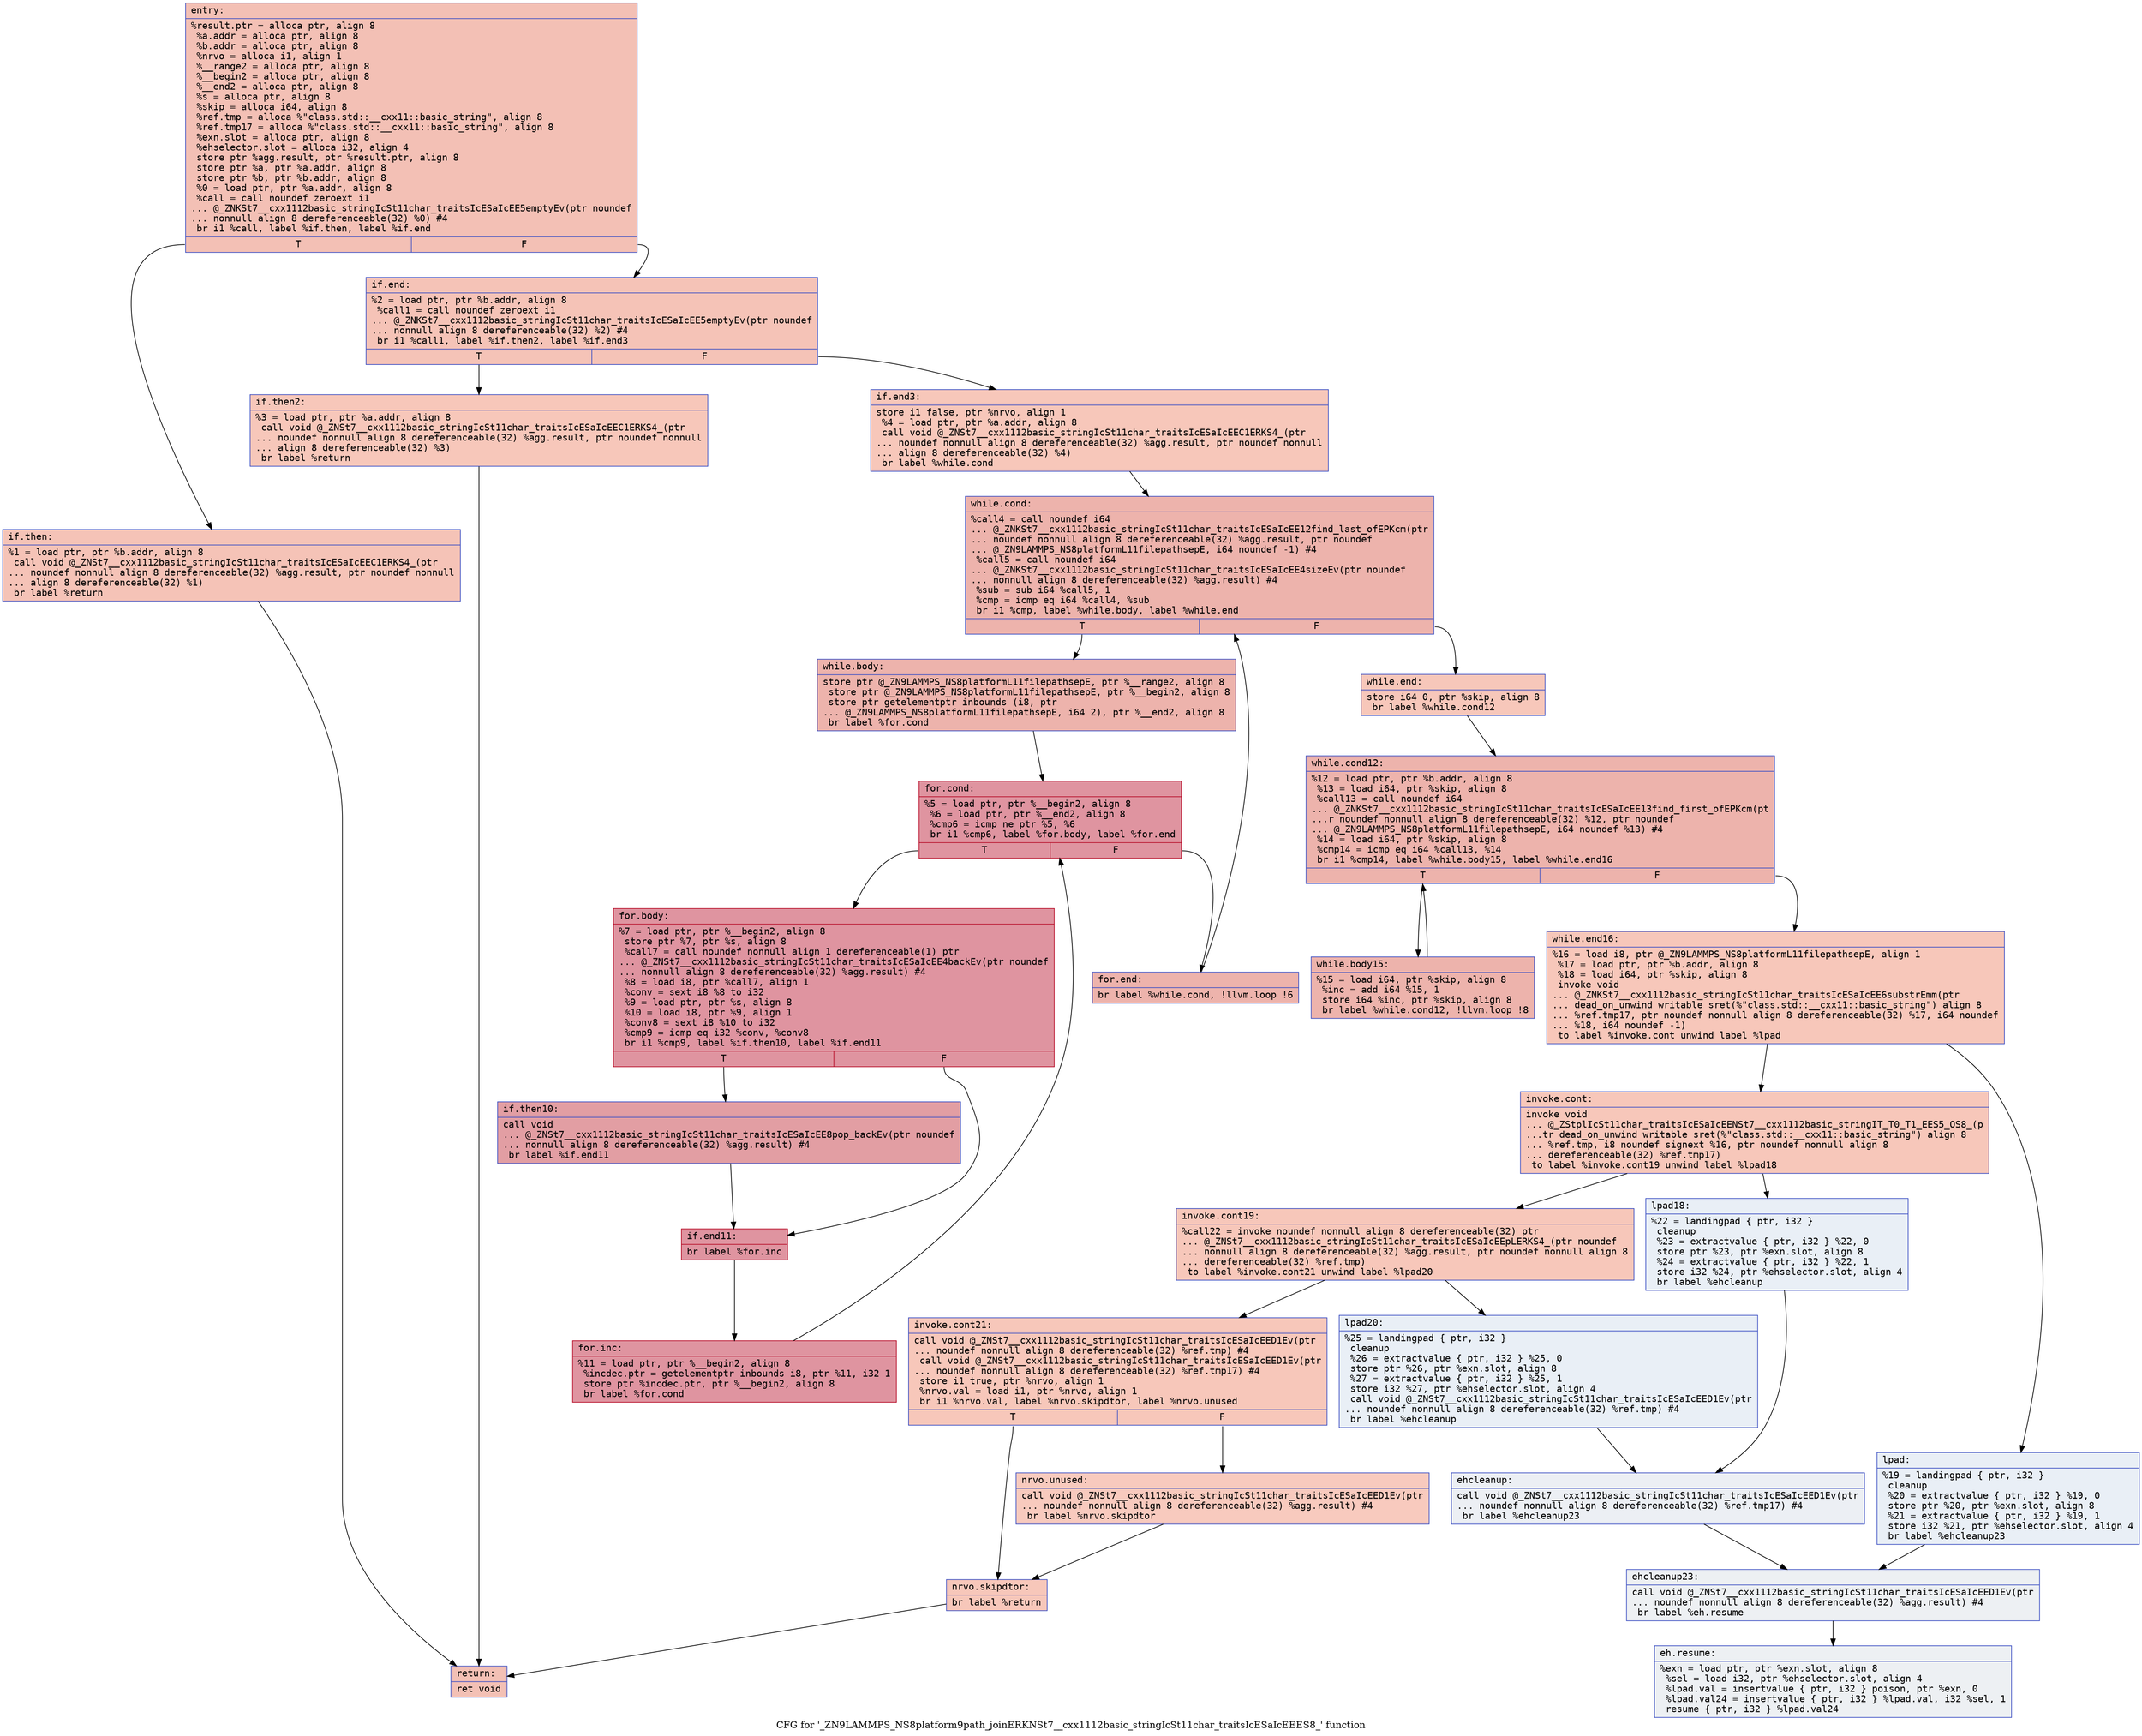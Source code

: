 digraph "CFG for '_ZN9LAMMPS_NS8platform9path_joinERKNSt7__cxx1112basic_stringIcSt11char_traitsIcESaIcEEES8_' function" {
	label="CFG for '_ZN9LAMMPS_NS8platform9path_joinERKNSt7__cxx1112basic_stringIcSt11char_traitsIcESaIcEEES8_' function";

	Node0x5651cd7d9bd0 [shape=record,color="#3d50c3ff", style=filled, fillcolor="#e5705870" fontname="Courier",label="{entry:\l|  %result.ptr = alloca ptr, align 8\l  %a.addr = alloca ptr, align 8\l  %b.addr = alloca ptr, align 8\l  %nrvo = alloca i1, align 1\l  %__range2 = alloca ptr, align 8\l  %__begin2 = alloca ptr, align 8\l  %__end2 = alloca ptr, align 8\l  %s = alloca ptr, align 8\l  %skip = alloca i64, align 8\l  %ref.tmp = alloca %\"class.std::__cxx11::basic_string\", align 8\l  %ref.tmp17 = alloca %\"class.std::__cxx11::basic_string\", align 8\l  %exn.slot = alloca ptr, align 8\l  %ehselector.slot = alloca i32, align 4\l  store ptr %agg.result, ptr %result.ptr, align 8\l  store ptr %a, ptr %a.addr, align 8\l  store ptr %b, ptr %b.addr, align 8\l  %0 = load ptr, ptr %a.addr, align 8\l  %call = call noundef zeroext i1\l... @_ZNKSt7__cxx1112basic_stringIcSt11char_traitsIcESaIcEE5emptyEv(ptr noundef\l... nonnull align 8 dereferenceable(32) %0) #4\l  br i1 %call, label %if.then, label %if.end\l|{<s0>T|<s1>F}}"];
	Node0x5651cd7d9bd0:s0 -> Node0x5651cd7da7f0[tooltip="entry -> if.then\nProbability 50.00%" ];
	Node0x5651cd7d9bd0:s1 -> Node0x5651cd7daa60[tooltip="entry -> if.end\nProbability 50.00%" ];
	Node0x5651cd7da7f0 [shape=record,color="#3d50c3ff", style=filled, fillcolor="#e8765c70" fontname="Courier",label="{if.then:\l|  %1 = load ptr, ptr %b.addr, align 8\l  call void @_ZNSt7__cxx1112basic_stringIcSt11char_traitsIcESaIcEEC1ERKS4_(ptr\l... noundef nonnull align 8 dereferenceable(32) %agg.result, ptr noundef nonnull\l... align 8 dereferenceable(32) %1)\l  br label %return\l}"];
	Node0x5651cd7da7f0 -> Node0x5651cd7dac00[tooltip="if.then -> return\nProbability 100.00%" ];
	Node0x5651cd7daa60 [shape=record,color="#3d50c3ff", style=filled, fillcolor="#e8765c70" fontname="Courier",label="{if.end:\l|  %2 = load ptr, ptr %b.addr, align 8\l  %call1 = call noundef zeroext i1\l... @_ZNKSt7__cxx1112basic_stringIcSt11char_traitsIcESaIcEE5emptyEv(ptr noundef\l... nonnull align 8 dereferenceable(32) %2) #4\l  br i1 %call1, label %if.then2, label %if.end3\l|{<s0>T|<s1>F}}"];
	Node0x5651cd7daa60:s0 -> Node0x5651cd7daef0[tooltip="if.end -> if.then2\nProbability 50.00%" ];
	Node0x5651cd7daa60:s1 -> Node0x5651cd7db080[tooltip="if.end -> if.end3\nProbability 50.00%" ];
	Node0x5651cd7daef0 [shape=record,color="#3d50c3ff", style=filled, fillcolor="#ec7f6370" fontname="Courier",label="{if.then2:\l|  %3 = load ptr, ptr %a.addr, align 8\l  call void @_ZNSt7__cxx1112basic_stringIcSt11char_traitsIcESaIcEEC1ERKS4_(ptr\l... noundef nonnull align 8 dereferenceable(32) %agg.result, ptr noundef nonnull\l... align 8 dereferenceable(32) %3)\l  br label %return\l}"];
	Node0x5651cd7daef0 -> Node0x5651cd7dac00[tooltip="if.then2 -> return\nProbability 100.00%" ];
	Node0x5651cd7db080 [shape=record,color="#3d50c3ff", style=filled, fillcolor="#ec7f6370" fontname="Courier",label="{if.end3:\l|  store i1 false, ptr %nrvo, align 1\l  %4 = load ptr, ptr %a.addr, align 8\l  call void @_ZNSt7__cxx1112basic_stringIcSt11char_traitsIcESaIcEEC1ERKS4_(ptr\l... noundef nonnull align 8 dereferenceable(32) %agg.result, ptr noundef nonnull\l... align 8 dereferenceable(32) %4)\l  br label %while.cond\l}"];
	Node0x5651cd7db080 -> Node0x5651cd7db220[tooltip="if.end3 -> while.cond\nProbability 100.00%" ];
	Node0x5651cd7db220 [shape=record,color="#3d50c3ff", style=filled, fillcolor="#d6524470" fontname="Courier",label="{while.cond:\l|  %call4 = call noundef i64\l... @_ZNKSt7__cxx1112basic_stringIcSt11char_traitsIcESaIcEE12find_last_ofEPKcm(ptr\l... noundef nonnull align 8 dereferenceable(32) %agg.result, ptr noundef\l... @_ZN9LAMMPS_NS8platformL11filepathsepE, i64 noundef -1) #4\l  %call5 = call noundef i64\l... @_ZNKSt7__cxx1112basic_stringIcSt11char_traitsIcESaIcEE4sizeEv(ptr noundef\l... nonnull align 8 dereferenceable(32) %agg.result) #4\l  %sub = sub i64 %call5, 1\l  %cmp = icmp eq i64 %call4, %sub\l  br i1 %cmp, label %while.body, label %while.end\l|{<s0>T|<s1>F}}"];
	Node0x5651cd7db220:s0 -> Node0x5651cd7dba00[tooltip="while.cond -> while.body\nProbability 96.88%" ];
	Node0x5651cd7db220:s1 -> Node0x5651cd7dbcc0[tooltip="while.cond -> while.end\nProbability 3.12%" ];
	Node0x5651cd7dba00 [shape=record,color="#3d50c3ff", style=filled, fillcolor="#d6524470" fontname="Courier",label="{while.body:\l|  store ptr @_ZN9LAMMPS_NS8platformL11filepathsepE, ptr %__range2, align 8\l  store ptr @_ZN9LAMMPS_NS8platformL11filepathsepE, ptr %__begin2, align 8\l  store ptr getelementptr inbounds (i8, ptr\l... @_ZN9LAMMPS_NS8platformL11filepathsepE, i64 2), ptr %__end2, align 8\l  br label %for.cond\l}"];
	Node0x5651cd7dba00 -> Node0x5651cd7dc0c0[tooltip="while.body -> for.cond\nProbability 100.00%" ];
	Node0x5651cd7dc0c0 [shape=record,color="#b70d28ff", style=filled, fillcolor="#b70d2870" fontname="Courier",label="{for.cond:\l|  %5 = load ptr, ptr %__begin2, align 8\l  %6 = load ptr, ptr %__end2, align 8\l  %cmp6 = icmp ne ptr %5, %6\l  br i1 %cmp6, label %for.body, label %for.end\l|{<s0>T|<s1>F}}"];
	Node0x5651cd7dc0c0:s0 -> Node0x5651cd7dc310[tooltip="for.cond -> for.body\nProbability 96.88%" ];
	Node0x5651cd7dc0c0:s1 -> Node0x5651cd7dc390[tooltip="for.cond -> for.end\nProbability 3.12%" ];
	Node0x5651cd7dc310 [shape=record,color="#b70d28ff", style=filled, fillcolor="#b70d2870" fontname="Courier",label="{for.body:\l|  %7 = load ptr, ptr %__begin2, align 8\l  store ptr %7, ptr %s, align 8\l  %call7 = call noundef nonnull align 1 dereferenceable(1) ptr\l... @_ZNSt7__cxx1112basic_stringIcSt11char_traitsIcESaIcEE4backEv(ptr noundef\l... nonnull align 8 dereferenceable(32) %agg.result) #4\l  %8 = load i8, ptr %call7, align 1\l  %conv = sext i8 %8 to i32\l  %9 = load ptr, ptr %s, align 8\l  %10 = load i8, ptr %9, align 1\l  %conv8 = sext i8 %10 to i32\l  %cmp9 = icmp eq i32 %conv, %conv8\l  br i1 %cmp9, label %if.then10, label %if.end11\l|{<s0>T|<s1>F}}"];
	Node0x5651cd7dc310:s0 -> Node0x5651cd7dc630[tooltip="for.body -> if.then10\nProbability 50.00%" ];
	Node0x5651cd7dc310:s1 -> Node0x5651cd7dcc60[tooltip="for.body -> if.end11\nProbability 50.00%" ];
	Node0x5651cd7dc630 [shape=record,color="#3d50c3ff", style=filled, fillcolor="#be242e70" fontname="Courier",label="{if.then10:\l|  call void\l... @_ZNSt7__cxx1112basic_stringIcSt11char_traitsIcESaIcEE8pop_backEv(ptr noundef\l... nonnull align 8 dereferenceable(32) %agg.result) #4\l  br label %if.end11\l}"];
	Node0x5651cd7dc630 -> Node0x5651cd7dcc60[tooltip="if.then10 -> if.end11\nProbability 100.00%" ];
	Node0x5651cd7dcc60 [shape=record,color="#b70d28ff", style=filled, fillcolor="#b70d2870" fontname="Courier",label="{if.end11:\l|  br label %for.inc\l}"];
	Node0x5651cd7dcc60 -> Node0x5651cd7dcdf0[tooltip="if.end11 -> for.inc\nProbability 100.00%" ];
	Node0x5651cd7dcdf0 [shape=record,color="#b70d28ff", style=filled, fillcolor="#b70d2870" fontname="Courier",label="{for.inc:\l|  %11 = load ptr, ptr %__begin2, align 8\l  %incdec.ptr = getelementptr inbounds i8, ptr %11, i32 1\l  store ptr %incdec.ptr, ptr %__begin2, align 8\l  br label %for.cond\l}"];
	Node0x5651cd7dcdf0 -> Node0x5651cd7dc0c0[tooltip="for.inc -> for.cond\nProbability 100.00%" ];
	Node0x5651cd7dc390 [shape=record,color="#3d50c3ff", style=filled, fillcolor="#d6524470" fontname="Courier",label="{for.end:\l|  br label %while.cond, !llvm.loop !6\l}"];
	Node0x5651cd7dc390 -> Node0x5651cd7db220[tooltip="for.end -> while.cond\nProbability 100.00%" ];
	Node0x5651cd7dbcc0 [shape=record,color="#3d50c3ff", style=filled, fillcolor="#ec7f6370" fontname="Courier",label="{while.end:\l|  store i64 0, ptr %skip, align 8\l  br label %while.cond12\l}"];
	Node0x5651cd7dbcc0 -> Node0x5651cd7dd5a0[tooltip="while.end -> while.cond12\nProbability 100.00%" ];
	Node0x5651cd7dd5a0 [shape=record,color="#3d50c3ff", style=filled, fillcolor="#d6524470" fontname="Courier",label="{while.cond12:\l|  %12 = load ptr, ptr %b.addr, align 8\l  %13 = load i64, ptr %skip, align 8\l  %call13 = call noundef i64\l... @_ZNKSt7__cxx1112basic_stringIcSt11char_traitsIcESaIcEE13find_first_ofEPKcm(pt\l...r noundef nonnull align 8 dereferenceable(32) %12, ptr noundef\l... @_ZN9LAMMPS_NS8platformL11filepathsepE, i64 noundef %13) #4\l  %14 = load i64, ptr %skip, align 8\l  %cmp14 = icmp eq i64 %call13, %14\l  br i1 %cmp14, label %while.body15, label %while.end16\l|{<s0>T|<s1>F}}"];
	Node0x5651cd7dd5a0:s0 -> Node0x5651cd7dda30[tooltip="while.cond12 -> while.body15\nProbability 96.88%" ];
	Node0x5651cd7dd5a0:s1 -> Node0x5651cd7dda80[tooltip="while.cond12 -> while.end16\nProbability 3.12%" ];
	Node0x5651cd7dda30 [shape=record,color="#3d50c3ff", style=filled, fillcolor="#d6524470" fontname="Courier",label="{while.body15:\l|  %15 = load i64, ptr %skip, align 8\l  %inc = add i64 %15, 1\l  store i64 %inc, ptr %skip, align 8\l  br label %while.cond12, !llvm.loop !8\l}"];
	Node0x5651cd7dda30 -> Node0x5651cd7dd5a0[tooltip="while.body15 -> while.cond12\nProbability 100.00%" ];
	Node0x5651cd7dda80 [shape=record,color="#3d50c3ff", style=filled, fillcolor="#ec7f6370" fontname="Courier",label="{while.end16:\l|  %16 = load i8, ptr @_ZN9LAMMPS_NS8platformL11filepathsepE, align 1\l  %17 = load ptr, ptr %b.addr, align 8\l  %18 = load i64, ptr %skip, align 8\l  invoke void\l... @_ZNKSt7__cxx1112basic_stringIcSt11char_traitsIcESaIcEE6substrEmm(ptr\l... dead_on_unwind writable sret(%\"class.std::__cxx11::basic_string\") align 8\l... %ref.tmp17, ptr noundef nonnull align 8 dereferenceable(32) %17, i64 noundef\l... %18, i64 noundef -1)\l          to label %invoke.cont unwind label %lpad\l}"];
	Node0x5651cd7dda80 -> Node0x5651cd7de4b0[tooltip="while.end16 -> invoke.cont\nProbability 100.00%" ];
	Node0x5651cd7dda80 -> Node0x5651cd7de500[tooltip="while.end16 -> lpad\nProbability 0.00%" ];
	Node0x5651cd7de4b0 [shape=record,color="#3d50c3ff", style=filled, fillcolor="#ec7f6370" fontname="Courier",label="{invoke.cont:\l|  invoke void\l... @_ZStplIcSt11char_traitsIcESaIcEENSt7__cxx1112basic_stringIT_T0_T1_EES5_OS8_(p\l...tr dead_on_unwind writable sret(%\"class.std::__cxx11::basic_string\") align 8\l... %ref.tmp, i8 noundef signext %16, ptr noundef nonnull align 8\l... dereferenceable(32) %ref.tmp17)\l          to label %invoke.cont19 unwind label %lpad18\l}"];
	Node0x5651cd7de4b0 -> Node0x5651cd7de740[tooltip="invoke.cont -> invoke.cont19\nProbability 100.00%" ];
	Node0x5651cd7de4b0 -> Node0x5651cd7de790[tooltip="invoke.cont -> lpad18\nProbability 0.00%" ];
	Node0x5651cd7de740 [shape=record,color="#3d50c3ff", style=filled, fillcolor="#ec7f6370" fontname="Courier",label="{invoke.cont19:\l|  %call22 = invoke noundef nonnull align 8 dereferenceable(32) ptr\l... @_ZNSt7__cxx1112basic_stringIcSt11char_traitsIcESaIcEEpLERKS4_(ptr noundef\l... nonnull align 8 dereferenceable(32) %agg.result, ptr noundef nonnull align 8\l... dereferenceable(32) %ref.tmp)\l          to label %invoke.cont21 unwind label %lpad20\l}"];
	Node0x5651cd7de740 -> Node0x5651cd7deb90[tooltip="invoke.cont19 -> invoke.cont21\nProbability 100.00%" ];
	Node0x5651cd7de740 -> Node0x5651cd7debe0[tooltip="invoke.cont19 -> lpad20\nProbability 0.00%" ];
	Node0x5651cd7deb90 [shape=record,color="#3d50c3ff", style=filled, fillcolor="#ec7f6370" fontname="Courier",label="{invoke.cont21:\l|  call void @_ZNSt7__cxx1112basic_stringIcSt11char_traitsIcESaIcEED1Ev(ptr\l... noundef nonnull align 8 dereferenceable(32) %ref.tmp) #4\l  call void @_ZNSt7__cxx1112basic_stringIcSt11char_traitsIcESaIcEED1Ev(ptr\l... noundef nonnull align 8 dereferenceable(32) %ref.tmp17) #4\l  store i1 true, ptr %nrvo, align 1\l  %nrvo.val = load i1, ptr %nrvo, align 1\l  br i1 %nrvo.val, label %nrvo.skipdtor, label %nrvo.unused\l|{<s0>T|<s1>F}}"];
	Node0x5651cd7deb90:s0 -> Node0x5651cd7deb40[tooltip="invoke.cont21 -> nrvo.skipdtor\nProbability 50.00%" ];
	Node0x5651cd7deb90:s1 -> Node0x5651cd7df140[tooltip="invoke.cont21 -> nrvo.unused\nProbability 50.00%" ];
	Node0x5651cd7de500 [shape=record,color="#3d50c3ff", style=filled, fillcolor="#cedaeb70" fontname="Courier",label="{lpad:\l|  %19 = landingpad \{ ptr, i32 \}\l          cleanup\l  %20 = extractvalue \{ ptr, i32 \} %19, 0\l  store ptr %20, ptr %exn.slot, align 8\l  %21 = extractvalue \{ ptr, i32 \} %19, 1\l  store i32 %21, ptr %ehselector.slot, align 4\l  br label %ehcleanup23\l}"];
	Node0x5651cd7de500 -> Node0x5651cd7df560[tooltip="lpad -> ehcleanup23\nProbability 100.00%" ];
	Node0x5651cd7de790 [shape=record,color="#3d50c3ff", style=filled, fillcolor="#cedaeb70" fontname="Courier",label="{lpad18:\l|  %22 = landingpad \{ ptr, i32 \}\l          cleanup\l  %23 = extractvalue \{ ptr, i32 \} %22, 0\l  store ptr %23, ptr %exn.slot, align 8\l  %24 = extractvalue \{ ptr, i32 \} %22, 1\l  store i32 %24, ptr %ehselector.slot, align 4\l  br label %ehcleanup\l}"];
	Node0x5651cd7de790 -> Node0x5651cd7df930[tooltip="lpad18 -> ehcleanup\nProbability 100.00%" ];
	Node0x5651cd7debe0 [shape=record,color="#3d50c3ff", style=filled, fillcolor="#cedaeb70" fontname="Courier",label="{lpad20:\l|  %25 = landingpad \{ ptr, i32 \}\l          cleanup\l  %26 = extractvalue \{ ptr, i32 \} %25, 0\l  store ptr %26, ptr %exn.slot, align 8\l  %27 = extractvalue \{ ptr, i32 \} %25, 1\l  store i32 %27, ptr %ehselector.slot, align 4\l  call void @_ZNSt7__cxx1112basic_stringIcSt11char_traitsIcESaIcEED1Ev(ptr\l... noundef nonnull align 8 dereferenceable(32) %ref.tmp) #4\l  br label %ehcleanup\l}"];
	Node0x5651cd7debe0 -> Node0x5651cd7df930[tooltip="lpad20 -> ehcleanup\nProbability 100.00%" ];
	Node0x5651cd7df930 [shape=record,color="#3d50c3ff", style=filled, fillcolor="#d4dbe670" fontname="Courier",label="{ehcleanup:\l|  call void @_ZNSt7__cxx1112basic_stringIcSt11char_traitsIcESaIcEED1Ev(ptr\l... noundef nonnull align 8 dereferenceable(32) %ref.tmp17) #4\l  br label %ehcleanup23\l}"];
	Node0x5651cd7df930 -> Node0x5651cd7df560[tooltip="ehcleanup -> ehcleanup23\nProbability 100.00%" ];
	Node0x5651cd7df140 [shape=record,color="#3d50c3ff", style=filled, fillcolor="#ef886b70" fontname="Courier",label="{nrvo.unused:\l|  call void @_ZNSt7__cxx1112basic_stringIcSt11char_traitsIcESaIcEED1Ev(ptr\l... noundef nonnull align 8 dereferenceable(32) %agg.result) #4\l  br label %nrvo.skipdtor\l}"];
	Node0x5651cd7df140 -> Node0x5651cd7deb40[tooltip="nrvo.unused -> nrvo.skipdtor\nProbability 100.00%" ];
	Node0x5651cd7deb40 [shape=record,color="#3d50c3ff", style=filled, fillcolor="#ec7f6370" fontname="Courier",label="{nrvo.skipdtor:\l|  br label %return\l}"];
	Node0x5651cd7deb40 -> Node0x5651cd7dac00[tooltip="nrvo.skipdtor -> return\nProbability 100.00%" ];
	Node0x5651cd7df560 [shape=record,color="#3d50c3ff", style=filled, fillcolor="#d6dce470" fontname="Courier",label="{ehcleanup23:\l|  call void @_ZNSt7__cxx1112basic_stringIcSt11char_traitsIcESaIcEED1Ev(ptr\l... noundef nonnull align 8 dereferenceable(32) %agg.result) #4\l  br label %eh.resume\l}"];
	Node0x5651cd7df560 -> Node0x5651cd7dfd00[tooltip="ehcleanup23 -> eh.resume\nProbability 100.00%" ];
	Node0x5651cd7dac00 [shape=record,color="#3d50c3ff", style=filled, fillcolor="#e5705870" fontname="Courier",label="{return:\l|  ret void\l}"];
	Node0x5651cd7dfd00 [shape=record,color="#3d50c3ff", style=filled, fillcolor="#d6dce470" fontname="Courier",label="{eh.resume:\l|  %exn = load ptr, ptr %exn.slot, align 8\l  %sel = load i32, ptr %ehselector.slot, align 4\l  %lpad.val = insertvalue \{ ptr, i32 \} poison, ptr %exn, 0\l  %lpad.val24 = insertvalue \{ ptr, i32 \} %lpad.val, i32 %sel, 1\l  resume \{ ptr, i32 \} %lpad.val24\l}"];
}
